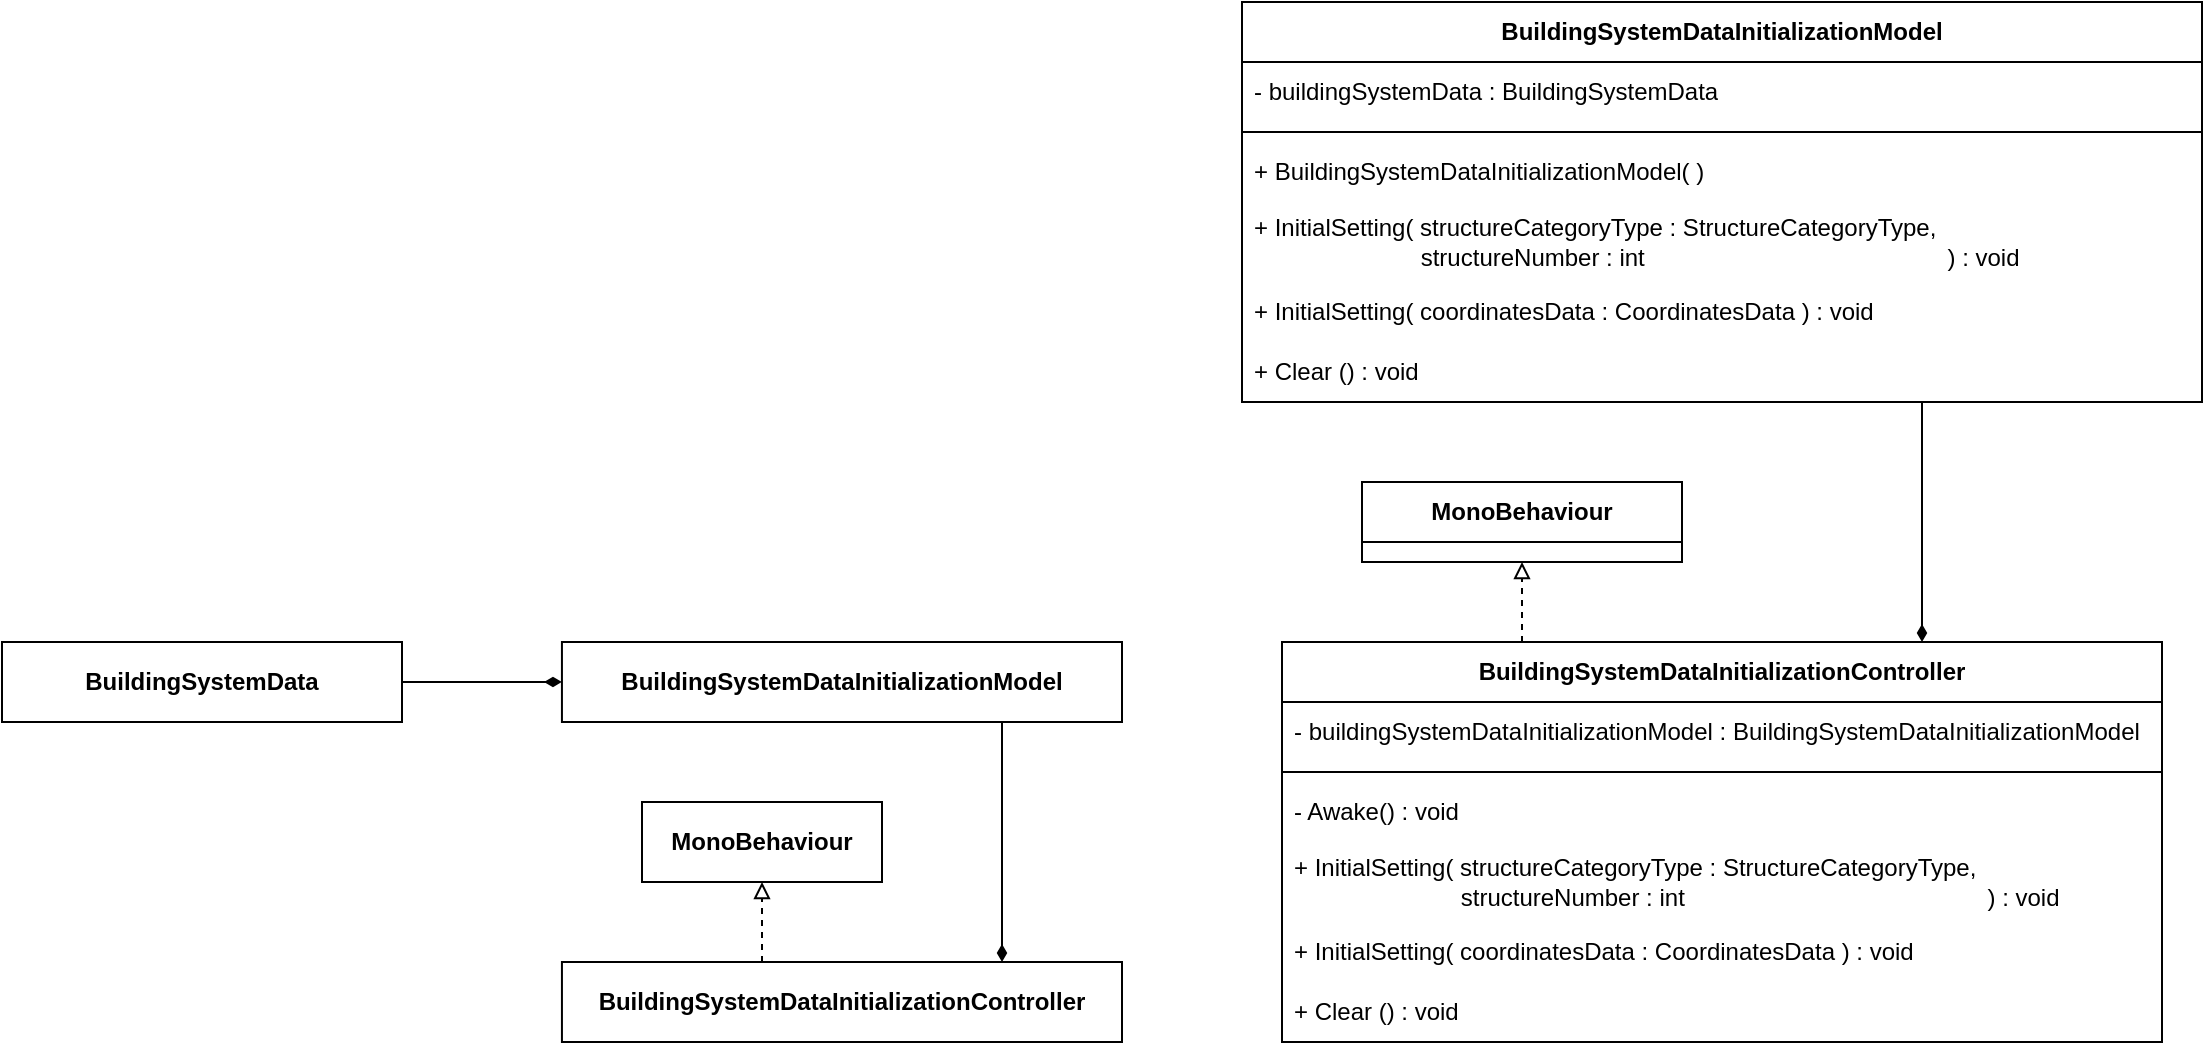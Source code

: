 <mxfile version="24.4.9" type="google">
  <diagram name="페이지-1" id="OPbO8kii7EPNEbWjKqAv">
    <mxGraphModel grid="1" page="1" gridSize="10" guides="1" tooltips="1" connect="1" arrows="1" fold="1" pageScale="1" pageWidth="827" pageHeight="1169" math="0" shadow="0">
      <root>
        <mxCell id="0" />
        <mxCell id="1" parent="0" />
        <mxCell id="vOgQg3cR_odhwp8J-j7Y-1" style="edgeStyle=orthogonalEdgeStyle;rounded=0;orthogonalLoop=1;jettySize=auto;html=1;startArrow=diamondThin;startFill=1;endArrow=none;endFill=0;" edge="1" parent="1" source="vOgQg3cR_odhwp8J-j7Y-4" target="vOgQg3cR_odhwp8J-j7Y-3">
          <mxGeometry relative="1" as="geometry">
            <Array as="points">
              <mxPoint x="100" y="420" />
            </Array>
          </mxGeometry>
        </mxCell>
        <mxCell id="vOgQg3cR_odhwp8J-j7Y-5" style="edgeStyle=orthogonalEdgeStyle;rounded=0;orthogonalLoop=1;jettySize=auto;html=1;endArrow=none;endFill=0;startArrow=diamondThin;startFill=1;" edge="1" parent="1" source="vOgQg3cR_odhwp8J-j7Y-2" target="vOgQg3cR_odhwp8J-j7Y-4">
          <mxGeometry relative="1" as="geometry">
            <Array as="points">
              <mxPoint x="300" y="500" />
              <mxPoint x="300" y="500" />
            </Array>
          </mxGeometry>
        </mxCell>
        <mxCell id="vOgQg3cR_odhwp8J-j7Y-11" style="edgeStyle=orthogonalEdgeStyle;rounded=0;orthogonalLoop=1;jettySize=auto;html=1;endArrow=block;endFill=0;dashed=1;" edge="1" parent="1" source="vOgQg3cR_odhwp8J-j7Y-2" target="vOgQg3cR_odhwp8J-j7Y-10">
          <mxGeometry relative="1" as="geometry">
            <Array as="points">
              <mxPoint x="180" y="540" />
              <mxPoint x="180" y="540" />
            </Array>
          </mxGeometry>
        </mxCell>
        <mxCell id="vOgQg3cR_odhwp8J-j7Y-2" value="&lt;span style=&quot;font-weight: 700;&quot;&gt;BuildingSystemDataInitializationController&lt;/span&gt;" style="html=1;whiteSpace=wrap;" vertex="1" parent="1">
          <mxGeometry x="79.97" y="560" width="280.03" height="40" as="geometry" />
        </mxCell>
        <mxCell id="vOgQg3cR_odhwp8J-j7Y-3" value="&lt;span style=&quot;font-weight: 700;&quot;&gt;BuildingSystemData&lt;/span&gt;" style="html=1;whiteSpace=wrap;" vertex="1" parent="1">
          <mxGeometry x="-200.0" y="400" width="200" height="40" as="geometry" />
        </mxCell>
        <mxCell id="vOgQg3cR_odhwp8J-j7Y-4" value="&lt;span style=&quot;font-weight: 700;&quot;&gt;BuildingSystemDataInitializationModel&lt;/span&gt;" style="html=1;whiteSpace=wrap;" vertex="1" parent="1">
          <mxGeometry x="79.97" y="400" width="280.03" height="40" as="geometry" />
        </mxCell>
        <mxCell id="vOgQg3cR_odhwp8J-j7Y-10" value="&lt;b&gt;MonoBehaviour&lt;/b&gt;" style="html=1;whiteSpace=wrap;" vertex="1" parent="1">
          <mxGeometry x="120" y="480" width="120" height="40" as="geometry" />
        </mxCell>
        <mxCell id="vOgQg3cR_odhwp8J-j7Y-33" style="edgeStyle=orthogonalEdgeStyle;rounded=0;orthogonalLoop=1;jettySize=auto;html=1;endArrow=none;endFill=0;startArrow=diamondThin;startFill=1;" edge="1" parent="1" source="vOgQg3cR_odhwp8J-j7Y-12" target="vOgQg3cR_odhwp8J-j7Y-20">
          <mxGeometry relative="1" as="geometry">
            <Array as="points">
              <mxPoint x="760" y="340" />
              <mxPoint x="760" y="340" />
            </Array>
          </mxGeometry>
        </mxCell>
        <mxCell id="vOgQg3cR_odhwp8J-j7Y-43" style="edgeStyle=orthogonalEdgeStyle;rounded=0;orthogonalLoop=1;jettySize=auto;html=1;endArrow=block;endFill=0;dashed=1;" edge="1" parent="1" source="vOgQg3cR_odhwp8J-j7Y-12" target="vOgQg3cR_odhwp8J-j7Y-35">
          <mxGeometry relative="1" as="geometry">
            <Array as="points">
              <mxPoint x="560" y="380" />
              <mxPoint x="560" y="380" />
            </Array>
          </mxGeometry>
        </mxCell>
        <mxCell id="vOgQg3cR_odhwp8J-j7Y-12" value="BuildingSystemDataInitializationController" style="swimlane;fontStyle=1;align=center;verticalAlign=middle;childLayout=stackLayout;horizontal=1;startSize=30;horizontalStack=0;resizeParent=1;resizeParentMax=0;resizeLast=0;collapsible=1;marginBottom=0;whiteSpace=wrap;html=1;" vertex="1" parent="1">
          <mxGeometry x="440" y="400" width="440" height="200" as="geometry" />
        </mxCell>
        <mxCell id="vOgQg3cR_odhwp8J-j7Y-13" value="- b&lt;span style=&quot;text-align: center;&quot;&gt;uildingSystemDataInitializationModel&amp;nbsp;&lt;/span&gt;:&amp;nbsp;&lt;span style=&quot;text-align: center;&quot;&gt;BuildingSystemDataInitializationModel&lt;/span&gt;" style="text;strokeColor=none;fillColor=none;align=left;verticalAlign=middle;spacingLeft=4;spacingRight=4;overflow=hidden;rotatable=0;points=[[0,0.5],[1,0.5]];portConstraint=eastwest;whiteSpace=wrap;html=1;" vertex="1" parent="vOgQg3cR_odhwp8J-j7Y-12">
          <mxGeometry y="30" width="440" height="30" as="geometry" />
        </mxCell>
        <mxCell id="vOgQg3cR_odhwp8J-j7Y-14" value="" style="line;strokeWidth=1;fillColor=none;align=left;verticalAlign=middle;spacingTop=-1;spacingLeft=3;spacingRight=3;rotatable=0;labelPosition=right;points=[];portConstraint=eastwest;strokeColor=inherit;" vertex="1" parent="vOgQg3cR_odhwp8J-j7Y-12">
          <mxGeometry y="60" width="440" height="10" as="geometry" />
        </mxCell>
        <mxCell id="vOgQg3cR_odhwp8J-j7Y-16" value="- Awake() : void" style="text;strokeColor=none;fillColor=none;align=left;verticalAlign=middle;spacingLeft=4;spacingRight=4;overflow=hidden;rotatable=0;points=[[0,0.5],[1,0.5]];portConstraint=eastwest;whiteSpace=wrap;html=1;" vertex="1" parent="vOgQg3cR_odhwp8J-j7Y-12">
          <mxGeometry y="70" width="440" height="30" as="geometry" />
        </mxCell>
        <mxCell id="vOgQg3cR_odhwp8J-j7Y-30" value="+&amp;nbsp;InitialSetting(&amp;nbsp;&lt;span style=&quot;background-color: initial;&quot;&gt;structureCategoryType : StructureCategoryType,&lt;br&gt;&lt;span style=&quot;white-space: pre;&quot;&gt;&#x9;&lt;/span&gt;&lt;span style=&quot;white-space: pre;&quot;&gt;&#x9;&lt;/span&gt;&lt;span style=&quot;white-space: pre;&quot;&gt;&#x9;&lt;/span&gt;&amp;nbsp;&lt;/span&gt;&lt;span style=&quot;background-color: initial;&quot;&gt;structureNumber : int&lt;/span&gt;&lt;span style=&quot;background-color: initial;&quot;&gt;&amp;nbsp;&lt;span style=&quot;white-space: pre;&quot;&gt;&#x9;&lt;/span&gt;&lt;span style=&quot;white-space: pre;&quot;&gt;&#x9;&lt;/span&gt;&lt;span style=&quot;white-space: pre;&quot;&gt;&#x9;&lt;/span&gt;&lt;span style=&quot;white-space: pre;&quot;&gt;&#x9;&lt;span style=&quot;white-space: pre;&quot;&gt;&#x9;&lt;/span&gt;&lt;span style=&quot;white-space: pre;&quot;&gt;&#x9;&lt;/span&gt;&lt;/span&gt;) : void&lt;/span&gt;" style="text;strokeColor=none;fillColor=none;align=left;verticalAlign=middle;spacingLeft=4;spacingRight=4;overflow=hidden;rotatable=0;points=[[0,0.5],[1,0.5]];portConstraint=eastwest;whiteSpace=wrap;html=1;" vertex="1" parent="vOgQg3cR_odhwp8J-j7Y-12">
          <mxGeometry y="100" width="440" height="40" as="geometry" />
        </mxCell>
        <mxCell id="vOgQg3cR_odhwp8J-j7Y-31" value="+ InitialSetting( coordinatesData : CoordinatesData ) : void" style="text;strokeColor=none;fillColor=none;align=left;verticalAlign=middle;spacingLeft=4;spacingRight=4;overflow=hidden;rotatable=0;points=[[0,0.5],[1,0.5]];portConstraint=eastwest;whiteSpace=wrap;html=1;" vertex="1" parent="vOgQg3cR_odhwp8J-j7Y-12">
          <mxGeometry y="140" width="440" height="30" as="geometry" />
        </mxCell>
        <mxCell id="vOgQg3cR_odhwp8J-j7Y-19" value="+ Clear () : void" style="text;strokeColor=none;fillColor=none;align=left;verticalAlign=middle;spacingLeft=4;spacingRight=4;overflow=hidden;rotatable=0;points=[[0,0.5],[1,0.5]];portConstraint=eastwest;whiteSpace=wrap;html=1;" vertex="1" parent="vOgQg3cR_odhwp8J-j7Y-12">
          <mxGeometry y="170" width="440" height="30" as="geometry" />
        </mxCell>
        <mxCell id="vOgQg3cR_odhwp8J-j7Y-20" value="BuildingSystemDataInitializationModel" style="swimlane;fontStyle=1;align=center;verticalAlign=middle;childLayout=stackLayout;horizontal=1;startSize=30;horizontalStack=0;resizeParent=1;resizeParentMax=0;resizeLast=0;collapsible=1;marginBottom=0;whiteSpace=wrap;html=1;" vertex="1" parent="1">
          <mxGeometry x="420" y="80" width="480" height="200" as="geometry" />
        </mxCell>
        <mxCell id="vOgQg3cR_odhwp8J-j7Y-21" value="- buildingSystemData : BuildingSystemData" style="text;strokeColor=none;fillColor=none;align=left;verticalAlign=middle;spacingLeft=4;spacingRight=4;overflow=hidden;rotatable=0;points=[[0,0.5],[1,0.5]];portConstraint=eastwest;whiteSpace=wrap;html=1;" vertex="1" parent="vOgQg3cR_odhwp8J-j7Y-20">
          <mxGeometry y="30" width="480" height="30" as="geometry" />
        </mxCell>
        <mxCell id="vOgQg3cR_odhwp8J-j7Y-22" value="" style="line;strokeWidth=1;fillColor=none;align=left;verticalAlign=middle;spacingTop=-1;spacingLeft=3;spacingRight=3;rotatable=0;labelPosition=right;points=[];portConstraint=eastwest;strokeColor=inherit;" vertex="1" parent="vOgQg3cR_odhwp8J-j7Y-20">
          <mxGeometry y="60" width="480" height="10" as="geometry" />
        </mxCell>
        <mxCell id="vOgQg3cR_odhwp8J-j7Y-28" value="+&amp;nbsp;&lt;span style=&quot;text-align: center;&quot;&gt;BuildingSystemDataInitializationModel&lt;/span&gt;( )" style="text;strokeColor=none;fillColor=none;align=left;verticalAlign=middle;spacingLeft=4;spacingRight=4;overflow=hidden;rotatable=0;points=[[0,0.5],[1,0.5]];portConstraint=eastwest;whiteSpace=wrap;html=1;" vertex="1" parent="vOgQg3cR_odhwp8J-j7Y-20">
          <mxGeometry y="70" width="480" height="30" as="geometry" />
        </mxCell>
        <mxCell id="vOgQg3cR_odhwp8J-j7Y-25" value="+&amp;nbsp;InitialSetting( structureCategoryType : StructureCategoryType,&lt;div&gt;&lt;span style=&quot;white-space: pre;&quot;&gt;&#x9;&lt;/span&gt;&lt;span style=&quot;white-space: pre;&quot;&gt;&#x9;&lt;/span&gt;&lt;span style=&quot;white-space: pre;&quot;&gt;&#x9;&lt;/span&gt;&amp;nbsp;structureNumber : int&lt;span style=&quot;white-space: pre;&quot;&gt;&#x9;&lt;/span&gt;&lt;span style=&quot;white-space: pre;&quot;&gt;&#x9;&lt;/span&gt;&lt;span style=&quot;white-space: pre;&quot;&gt;&#x9;&lt;/span&gt;&lt;span style=&quot;white-space: pre;&quot;&gt;&#x9;&lt;/span&gt;&lt;span style=&quot;white-space: pre;&quot;&gt;&#x9;&lt;/span&gt; &lt;span style=&quot;white-space: pre;&quot;&gt;&#x9;&lt;/span&gt;) : void&lt;/div&gt;" style="text;strokeColor=none;fillColor=none;align=left;verticalAlign=middle;spacingLeft=4;spacingRight=4;overflow=hidden;rotatable=0;points=[[0,0.5],[1,0.5]];portConstraint=eastwest;whiteSpace=wrap;html=1;" vertex="1" parent="vOgQg3cR_odhwp8J-j7Y-20">
          <mxGeometry y="100" width="480" height="40" as="geometry" />
        </mxCell>
        <mxCell id="vOgQg3cR_odhwp8J-j7Y-26" value="+&amp;nbsp;InitialSetting( coordinatesData : CoordinatesData ) : void" style="text;strokeColor=none;fillColor=none;align=left;verticalAlign=middle;spacingLeft=4;spacingRight=4;overflow=hidden;rotatable=0;points=[[0,0.5],[1,0.5]];portConstraint=eastwest;whiteSpace=wrap;html=1;" vertex="1" parent="vOgQg3cR_odhwp8J-j7Y-20">
          <mxGeometry y="140" width="480" height="30" as="geometry" />
        </mxCell>
        <mxCell id="vOgQg3cR_odhwp8J-j7Y-27" value="+ Clear () : void" style="text;strokeColor=none;fillColor=none;align=left;verticalAlign=middle;spacingLeft=4;spacingRight=4;overflow=hidden;rotatable=0;points=[[0,0.5],[1,0.5]];portConstraint=eastwest;whiteSpace=wrap;html=1;" vertex="1" parent="vOgQg3cR_odhwp8J-j7Y-20">
          <mxGeometry y="170" width="480" height="30" as="geometry" />
        </mxCell>
        <mxCell id="vOgQg3cR_odhwp8J-j7Y-35" value="&lt;b&gt;MonoBehaviour&lt;/b&gt;" style="swimlane;fontStyle=1;align=center;verticalAlign=middle;childLayout=stackLayout;horizontal=1;startSize=30;horizontalStack=0;resizeParent=1;resizeParentMax=0;resizeLast=0;collapsible=1;marginBottom=0;whiteSpace=wrap;html=1;" vertex="1" parent="1">
          <mxGeometry x="480" y="320" width="160" height="40" as="geometry" />
        </mxCell>
      </root>
    </mxGraphModel>
  </diagram>
</mxfile>
